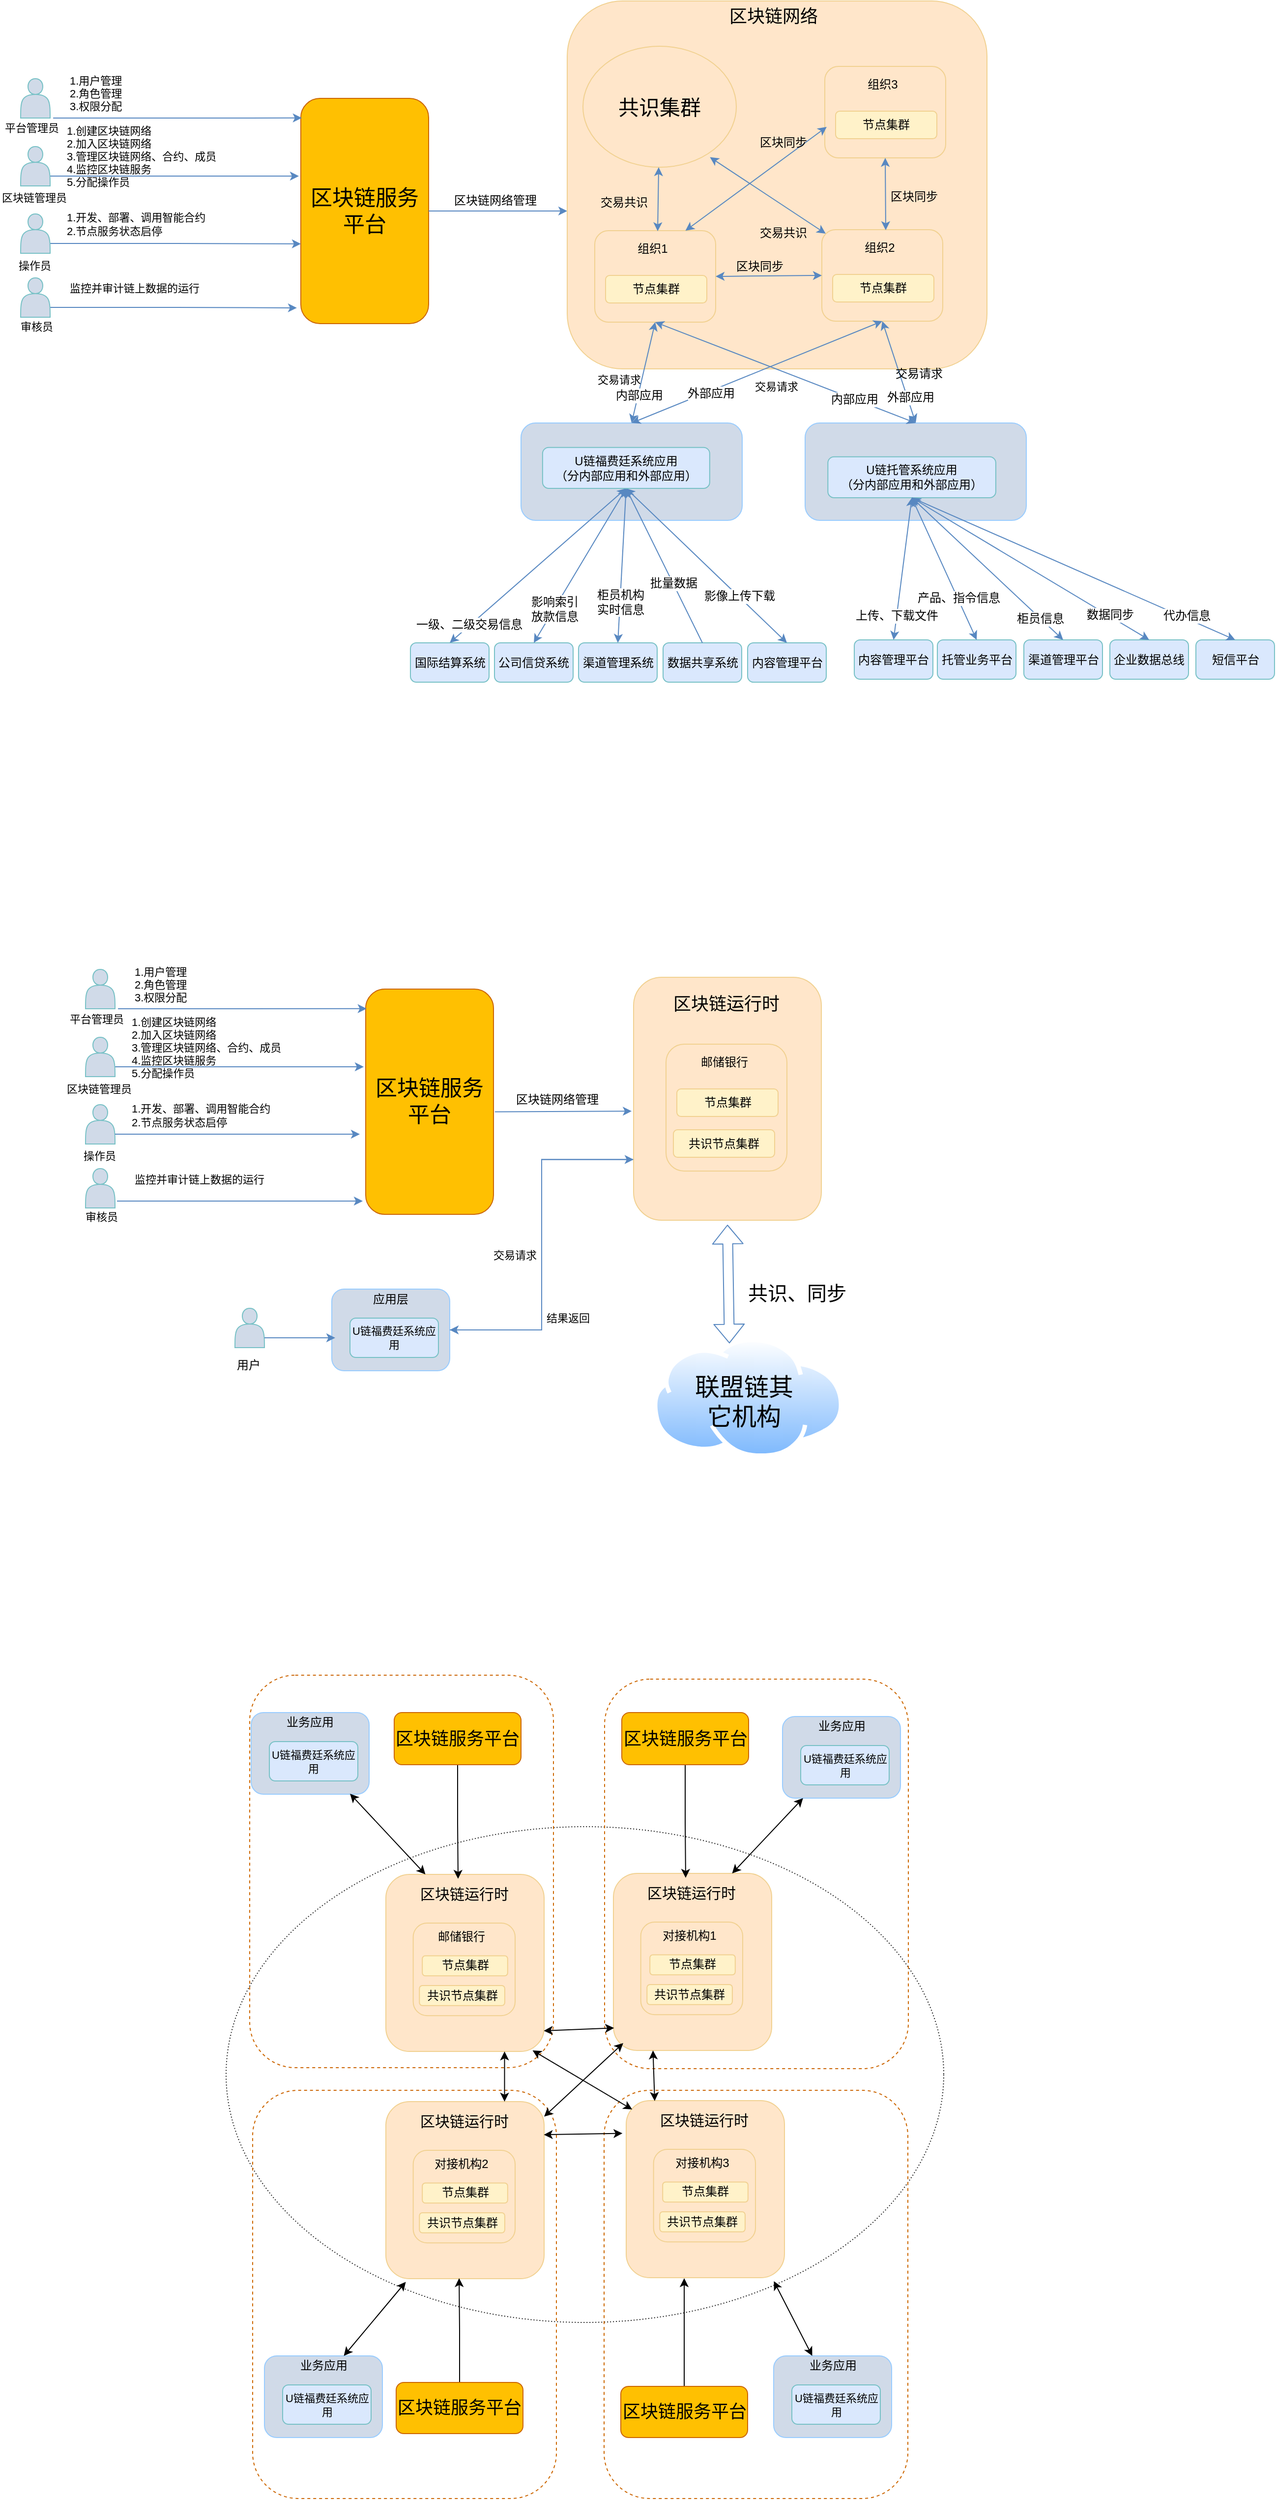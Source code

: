 <mxfile pages="1" version="11.2.4" type="github"><diagram id="iDARkXcZzcJDG8F0HFg4" name="Page-1"><mxGraphModel dx="1351" dy="836" grid="0" gridSize="10" guides="1" tooltips="1" connect="1" arrows="1" fold="1" page="1" pageScale="1" pageWidth="2339" pageHeight="3300" math="0" shadow="0"><root><mxCell id="0"/><mxCell id="1" parent="0"/><mxCell id="z2rC9QvplmSaoAwjKpnh-84" value="" style="rounded=1;whiteSpace=wrap;html=1;strokeColor=#99CCFF;fillColor=#D0DAE8;fontSize=12;align=center;" parent="1" vertex="1"><mxGeometry x="623" y="441" width="225" height="99" as="geometry"/></mxCell><mxCell id="t2HBDKphy4kVw9wNb8UK-98" value="" style="ellipse;whiteSpace=wrap;html=1;rounded=1;glass=0;strokeColor=#1A1A1A;strokeWidth=1;fillColor=none;fontSize=18;dashed=1;dashPattern=1 2;" parent="1" vertex="1"><mxGeometry x="323" y="1868" width="730" height="504" as="geometry"/></mxCell><mxCell id="t2HBDKphy4kVw9wNb8UK-96" value="" style="rounded=1;whiteSpace=wrap;html=1;glass=0;strokeColor=#CC6600;strokeWidth=1;fillColor=none;fontSize=18;dashed=1;" parent="1" vertex="1"><mxGeometry x="707.5" y="2136" width="309" height="415" as="geometry"/></mxCell><mxCell id="t2HBDKphy4kVw9wNb8UK-84" value="" style="rounded=1;whiteSpace=wrap;html=1;glass=0;strokeColor=#CC6600;strokeWidth=1;fillColor=none;fontSize=18;dashed=1;" parent="1" vertex="1"><mxGeometry x="708" y="1718" width="309" height="396" as="geometry"/></mxCell><mxCell id="t2HBDKphy4kVw9wNb8UK-85" value="" style="rounded=1;whiteSpace=wrap;html=1;glass=0;strokeColor=#CC6600;strokeWidth=1;fillColor=none;fontSize=18;dashed=1;" parent="1" vertex="1"><mxGeometry x="347" y="1714" width="309" height="399" as="geometry"/></mxCell><mxCell id="t2HBDKphy4kVw9wNb8UK-82" value="" style="rounded=1;whiteSpace=wrap;html=1;glass=0;strokeColor=#CC6600;strokeWidth=1;fillColor=none;fontSize=18;dashed=1;" parent="1" vertex="1"><mxGeometry x="350" y="2136" width="309" height="415" as="geometry"/></mxCell><mxCell id="z2rC9QvplmSaoAwjKpnh-148" value="" style="group;fillColor=none;" parent="1" vertex="1" connectable="0"><mxGeometry x="159" y="996.5" width="436" height="252.5" as="geometry"/></mxCell><mxCell id="z2rC9QvplmSaoAwjKpnh-149" value="区块链服务平台" style="rounded=1;whiteSpace=wrap;html=1;fillColor=#FFC001;fontSize=22;strokeColor=#CC6600;" parent="z2rC9QvplmSaoAwjKpnh-148" vertex="1"><mxGeometry x="306" y="20" width="130" height="229" as="geometry"/></mxCell><mxCell id="z2rC9QvplmSaoAwjKpnh-150" style="edgeStyle=orthogonalEdgeStyle;rounded=0;orthogonalLoop=1;jettySize=auto;html=1;exitX=1;exitY=0.75;exitDx=0;exitDy=0;fontSize=11;strokeColor=#5888C1;" parent="z2rC9QvplmSaoAwjKpnh-148" source="z2rC9QvplmSaoAwjKpnh-151" edge="1"><mxGeometry relative="1" as="geometry"><mxPoint x="304" y="99" as="targetPoint"/></mxGeometry></mxCell><mxCell id="z2rC9QvplmSaoAwjKpnh-151" value="" style="shape=actor;whiteSpace=wrap;html=1;fillColor=#D0DAE8;strokeColor=#78C1C6;" parent="z2rC9QvplmSaoAwjKpnh-148" vertex="1"><mxGeometry x="21" y="69" width="30" height="40" as="geometry"/></mxCell><mxCell id="z2rC9QvplmSaoAwjKpnh-152" value="平台管理员" style="text;html=1;resizable=0;points=[];autosize=1;align=left;verticalAlign=top;spacingTop=-4;fontSize=11;" parent="z2rC9QvplmSaoAwjKpnh-148" vertex="1"><mxGeometry x="3" y="41" width="80" height="20" as="geometry"/></mxCell><mxCell id="z2rC9QvplmSaoAwjKpnh-153" value="区块链管理员" style="text;html=1;resizable=0;points=[];autosize=1;align=left;verticalAlign=top;spacingTop=-4;fontSize=11;" parent="z2rC9QvplmSaoAwjKpnh-148" vertex="1"><mxGeometry y="112" width="80" height="10" as="geometry"/></mxCell><mxCell id="z2rC9QvplmSaoAwjKpnh-154" value="1.创建区块链网络&lt;br&gt;2.加入区块链网络&lt;br&gt;3.管理区块链网络、合约、成员&lt;br&gt;4.监控区块链服务&lt;br&gt;5.分配操作员" style="rounded=0;whiteSpace=wrap;html=1;fillColor=none;fontSize=11;align=left;strokeColor=none;" parent="z2rC9QvplmSaoAwjKpnh-148" vertex="1"><mxGeometry x="66" y="59" width="204" height="40" as="geometry"/></mxCell><mxCell id="z2rC9QvplmSaoAwjKpnh-155" value="" style="shape=actor;whiteSpace=wrap;html=1;fillColor=#D0DAE8;strokeColor=#78C1C6;" parent="z2rC9QvplmSaoAwjKpnh-148" vertex="1"><mxGeometry x="21" width="30" height="40" as="geometry"/></mxCell><mxCell id="z2rC9QvplmSaoAwjKpnh-156" value="1.用户管理&lt;br&gt;2.角色管理&lt;br&gt;3.权限分配" style="rounded=0;whiteSpace=wrap;html=1;fontSize=11;strokeColor=none;fillColor=none;align=left;" parent="z2rC9QvplmSaoAwjKpnh-148" vertex="1"><mxGeometry x="68.5" width="220" height="30" as="geometry"/></mxCell><mxCell id="z2rC9QvplmSaoAwjKpnh-158" value="" style="shape=actor;whiteSpace=wrap;html=1;fillColor=#D0DAE8;strokeColor=#78C1C6;" parent="z2rC9QvplmSaoAwjKpnh-148" vertex="1"><mxGeometry x="21" y="137.5" width="30" height="40" as="geometry"/></mxCell><mxCell id="z2rC9QvplmSaoAwjKpnh-159" value="操作员" style="text;html=1;resizable=0;points=[];autosize=1;align=left;verticalAlign=top;spacingTop=-4;fontSize=11;" parent="z2rC9QvplmSaoAwjKpnh-148" vertex="1"><mxGeometry x="17" y="180.5" width="50" height="10" as="geometry"/></mxCell><mxCell id="z2rC9QvplmSaoAwjKpnh-160" value="1.开发、部署、调用智能合约&lt;br&gt;2.节点服务状态启停" style="rounded=0;whiteSpace=wrap;html=1;fillColor=none;fontSize=11;align=left;strokeColor=none;" parent="z2rC9QvplmSaoAwjKpnh-148" vertex="1"><mxGeometry x="66" y="128" width="150" height="40" as="geometry"/></mxCell><mxCell id="z2rC9QvplmSaoAwjKpnh-162" value="" style="shape=actor;whiteSpace=wrap;html=1;fillColor=#D0DAE8;strokeColor=#78C1C6;" parent="z2rC9QvplmSaoAwjKpnh-148" vertex="1"><mxGeometry x="21" y="202.5" width="30" height="40" as="geometry"/></mxCell><mxCell id="z2rC9QvplmSaoAwjKpnh-163" value="审核员" style="text;html=1;resizable=0;points=[];autosize=1;align=left;verticalAlign=top;spacingTop=-4;fontSize=11;" parent="z2rC9QvplmSaoAwjKpnh-148" vertex="1"><mxGeometry x="19" y="242.5" width="50" height="10" as="geometry"/></mxCell><mxCell id="z2rC9QvplmSaoAwjKpnh-164" value="监控并审计链上数据的运行" style="rounded=0;whiteSpace=wrap;html=1;fillColor=none;fontSize=11;align=left;strokeColor=none;" parent="z2rC9QvplmSaoAwjKpnh-148" vertex="1"><mxGeometry x="69" y="193" width="147" height="40" as="geometry"/></mxCell><mxCell id="z2rC9QvplmSaoAwjKpnh-165" value="" style="endArrow=classic;html=1;strokeColor=#5888C1;fontSize=12;exitX=0.638;exitY=-0.05;exitDx=0;exitDy=0;exitPerimeter=0;entryX=0.007;entryY=0.087;entryDx=0;entryDy=0;entryPerimeter=0;" parent="z2rC9QvplmSaoAwjKpnh-148" source="z2rC9QvplmSaoAwjKpnh-152" target="z2rC9QvplmSaoAwjKpnh-149" edge="1"><mxGeometry width="50" height="50" relative="1" as="geometry"><mxPoint x="217" y="90" as="sourcePoint"/><mxPoint x="267" y="40" as="targetPoint"/></mxGeometry></mxCell><mxCell id="z2rC9QvplmSaoAwjKpnh-227" value="" style="endArrow=classic;html=1;strokeColor=#5888C1;fontSize=12;" parent="z2rC9QvplmSaoAwjKpnh-148" edge="1"><mxGeometry width="50" height="50" relative="1" as="geometry"><mxPoint x="53" y="235.5" as="sourcePoint"/><mxPoint x="303" y="235.5" as="targetPoint"/></mxGeometry></mxCell><mxCell id="z2rC9QvplmSaoAwjKpnh-166" value="" style="endArrow=classic;html=1;strokeColor=#5888C1;fontSize=12;exitX=1.011;exitY=0.545;exitDx=0;exitDy=0;entryX=-0.01;entryY=0.551;entryDx=0;entryDy=0;entryPerimeter=0;exitPerimeter=0;" parent="1" source="z2rC9QvplmSaoAwjKpnh-149" target="z2rC9QvplmSaoAwjKpnh-172" edge="1"><mxGeometry width="50" height="50" relative="1" as="geometry"><mxPoint x="654" y="1136.5" as="sourcePoint"/><mxPoint x="704" y="1086.5" as="targetPoint"/></mxGeometry></mxCell><mxCell id="z2rC9QvplmSaoAwjKpnh-167" value="区块链网络管理" style="text;html=1;resizable=0;points=[];autosize=1;align=left;verticalAlign=top;spacingTop=-4;fontSize=12;" parent="1" vertex="1"><mxGeometry x="615.5" y="1118.5" width="94" height="14" as="geometry"/></mxCell><mxCell id="z2rC9QvplmSaoAwjKpnh-243" style="edgeStyle=orthogonalEdgeStyle;rounded=0;orthogonalLoop=1;jettySize=auto;html=1;exitX=0;exitY=0.75;exitDx=0;exitDy=0;entryX=1;entryY=0.5;entryDx=0;entryDy=0;strokeColor=#5888C1;fontSize=20;" parent="1" source="z2rC9QvplmSaoAwjKpnh-172" target="z2rC9QvplmSaoAwjKpnh-184" edge="1"><mxGeometry relative="1" as="geometry"/></mxCell><mxCell id="z2rC9QvplmSaoAwjKpnh-172" value="" style="rounded=1;whiteSpace=wrap;html=1;fillColor=#FFE6CA;fontSize=11;align=center;strokeColor=#F1D191;" parent="1" vertex="1"><mxGeometry x="737.5" y="1004.5" width="191" height="247" as="geometry"/></mxCell><mxCell id="z2rC9QvplmSaoAwjKpnh-173" value="区块链运行时" style="rounded=0;whiteSpace=wrap;html=1;fillColor=none;fontSize=18;align=center;strokeColor=none;" parent="1" vertex="1"><mxGeometry x="772" y="1016.5" width="120" height="30" as="geometry"/></mxCell><mxCell id="z2rC9QvplmSaoAwjKpnh-219" value="" style="group" parent="1" vertex="1" connectable="0"><mxGeometry x="770.5" y="1072.5" width="123" height="129" as="geometry"/></mxCell><mxCell id="z2rC9QvplmSaoAwjKpnh-188" value="" style="group" parent="z2rC9QvplmSaoAwjKpnh-219" vertex="1" connectable="0"><mxGeometry width="123" height="129" as="geometry"/></mxCell><mxCell id="z2rC9QvplmSaoAwjKpnh-189" value="" style="rounded=1;whiteSpace=wrap;html=1;strokeColor=#F1D191;fillColor=none;fontSize=12;align=center;" parent="z2rC9QvplmSaoAwjKpnh-188" vertex="1"><mxGeometry width="123" height="129" as="geometry"/></mxCell><mxCell id="z2rC9QvplmSaoAwjKpnh-190" value="邮储银行" style="rounded=1;whiteSpace=wrap;html=1;strokeColor=none;fillColor=none;fontSize=12;align=center;" parent="z2rC9QvplmSaoAwjKpnh-188" vertex="1"><mxGeometry x="19" y="5" width="80" height="27" as="geometry"/></mxCell><mxCell id="z2rC9QvplmSaoAwjKpnh-191" value="节点集群" style="rounded=1;whiteSpace=wrap;html=1;fillColor=#FFF2C9;fontSize=12;align=center;strokeColor=#F1D191;" parent="z2rC9QvplmSaoAwjKpnh-188" vertex="1"><mxGeometry x="11" y="45.5" width="103" height="28" as="geometry"/></mxCell><mxCell id="z2rC9QvplmSaoAwjKpnh-218" value="共识节点集群" style="rounded=1;whiteSpace=wrap;html=1;fillColor=#FFF2C9;fontSize=12;align=center;strokeColor=#F1D191;" parent="z2rC9QvplmSaoAwjKpnh-188" vertex="1"><mxGeometry x="7.5" y="87" width="103" height="28" as="geometry"/></mxCell><mxCell id="z2rC9QvplmSaoAwjKpnh-228" value="" style="endArrow=classic;html=1;strokeColor=#5888C1;fontSize=12;exitX=1;exitY=0.75;exitDx=0;exitDy=0;" parent="1" source="z2rC9QvplmSaoAwjKpnh-158" edge="1"><mxGeometry width="50" height="50" relative="1" as="geometry"><mxPoint x="382" y="1313" as="sourcePoint"/><mxPoint x="459" y="1164" as="targetPoint"/></mxGeometry></mxCell><mxCell id="z2rC9QvplmSaoAwjKpnh-229" value="" style="aspect=fixed;perimeter=ellipsePerimeter;html=1;align=center;shadow=0;dashed=0;spacingTop=3;image;image=img/lib/active_directory/internet_cloud.svg;rounded=1;strokeColor=#F1D191;fillColor=none;fontSize=12;" parent="1" vertex="1"><mxGeometry x="757" y="1371" width="194" height="122" as="geometry"/></mxCell><mxCell id="z2rC9QvplmSaoAwjKpnh-232" value="" style="shape=flexArrow;endArrow=classic;startArrow=classic;html=1;strokeColor=#5888C1;fontSize=12;exitX=0.402;exitY=0.047;exitDx=0;exitDy=0;exitPerimeter=0;" parent="1" source="z2rC9QvplmSaoAwjKpnh-229" edge="1"><mxGeometry width="50" height="50" relative="1" as="geometry"><mxPoint x="791" y="1330" as="sourcePoint"/><mxPoint x="833" y="1256" as="targetPoint"/></mxGeometry></mxCell><mxCell id="z2rC9QvplmSaoAwjKpnh-234" value="联盟链其它机构" style="rounded=1;whiteSpace=wrap;html=1;strokeColor=none;fillColor=none;fontSize=25;align=center;" parent="1" vertex="1"><mxGeometry x="790" y="1405" width="120" height="60" as="geometry"/></mxCell><mxCell id="z2rC9QvplmSaoAwjKpnh-235" value="共识、同步" style="text;html=1;resizable=0;points=[];autosize=1;align=left;verticalAlign=top;spacingTop=-4;fontSize=20;" parent="1" vertex="1"><mxGeometry x="852" y="1311" width="135" height="30" as="geometry"/></mxCell><mxCell id="z2rC9QvplmSaoAwjKpnh-174" value="交易请求" style="text;html=1;resizable=0;points=[];autosize=1;align=left;verticalAlign=top;spacingTop=-4;fontSize=11;" parent="1" vertex="1"><mxGeometry x="592.5" y="1277.5" width="54" height="13" as="geometry"/></mxCell><mxCell id="z2rC9QvplmSaoAwjKpnh-175" value="结果返回" style="text;html=1;resizable=0;points=[];autosize=1;align=left;verticalAlign=top;spacingTop=-4;fontSize=11;" parent="1" vertex="1"><mxGeometry x="646.5" y="1341.5" width="54" height="13" as="geometry"/></mxCell><mxCell id="z2rC9QvplmSaoAwjKpnh-183" value="" style="group" parent="1" vertex="1" connectable="0"><mxGeometry x="430.5" y="1321.5" width="120" height="83" as="geometry"/></mxCell><mxCell id="z2rC9QvplmSaoAwjKpnh-184" value="" style="rounded=1;whiteSpace=wrap;html=1;strokeColor=#99CCFF;fillColor=#D0DAE8;fontSize=12;align=center;" parent="z2rC9QvplmSaoAwjKpnh-183" vertex="1"><mxGeometry width="120" height="83" as="geometry"/></mxCell><mxCell id="z2rC9QvplmSaoAwjKpnh-185" value="应用层" style="rounded=1;whiteSpace=wrap;html=1;strokeColor=none;fillColor=none;fontSize=12;align=center;" parent="z2rC9QvplmSaoAwjKpnh-183" vertex="1"><mxGeometry x="18.5" width="83" height="20" as="geometry"/></mxCell><mxCell id="z2rC9QvplmSaoAwjKpnh-186" value="U链福费廷系统应用" style="rounded=1;whiteSpace=wrap;html=1;fillColor=#DAE8FD;fontSize=11;align=center;strokeColor=#78C1C6;" parent="z2rC9QvplmSaoAwjKpnh-183" vertex="1"><mxGeometry x="18.5" y="29.5" width="90" height="40" as="geometry"/></mxCell><mxCell id="z2rC9QvplmSaoAwjKpnh-168" value="" style="shape=actor;whiteSpace=wrap;html=1;fillColor=#D0DAE8;strokeColor=#78C1C6;" parent="1" vertex="1"><mxGeometry x="332" y="1341" width="30" height="40" as="geometry"/></mxCell><mxCell id="z2rC9QvplmSaoAwjKpnh-169" value="用户" style="text;html=1;resizable=0;points=[];autosize=1;align=left;verticalAlign=top;spacingTop=-4;fontSize=12;" parent="1" vertex="1"><mxGeometry x="332" y="1388.5" width="34" height="14" as="geometry"/></mxCell><mxCell id="z2rC9QvplmSaoAwjKpnh-241" style="edgeStyle=orthogonalEdgeStyle;rounded=0;orthogonalLoop=1;jettySize=auto;html=1;exitX=1;exitY=0.5;exitDx=0;exitDy=0;entryX=0;entryY=0.75;entryDx=0;entryDy=0;strokeColor=#5888C1;fontSize=20;" parent="1" source="z2rC9QvplmSaoAwjKpnh-184" target="z2rC9QvplmSaoAwjKpnh-172" edge="1"><mxGeometry relative="1" as="geometry"/></mxCell><mxCell id="z2rC9QvplmSaoAwjKpnh-244" value="" style="endArrow=classic;html=1;strokeColor=#5888C1;fontSize=20;exitX=1;exitY=0.75;exitDx=0;exitDy=0;" parent="1" source="z2rC9QvplmSaoAwjKpnh-168" edge="1"><mxGeometry width="50" height="50" relative="1" as="geometry"><mxPoint x="373" y="1463" as="sourcePoint"/><mxPoint x="434" y="1371" as="targetPoint"/></mxGeometry></mxCell><mxCell id="t2HBDKphy4kVw9wNb8UK-10" value="" style="group" parent="1" vertex="1" connectable="0"><mxGeometry x="485.5" y="1916.5" width="161" height="180" as="geometry"/></mxCell><mxCell id="t2HBDKphy4kVw9wNb8UK-2" value="" style="rounded=1;whiteSpace=wrap;html=1;fillColor=#FFE6CA;fontSize=11;align=center;strokeColor=#F1D191;" parent="t2HBDKphy4kVw9wNb8UK-10" vertex="1"><mxGeometry width="161" height="180" as="geometry"/></mxCell><mxCell id="t2HBDKphy4kVw9wNb8UK-3" value="区块链运行时" style="rounded=0;whiteSpace=wrap;html=1;fillColor=none;fontSize=15;align=center;strokeColor=none;" parent="t2HBDKphy4kVw9wNb8UK-10" vertex="1"><mxGeometry x="29.081" y="8.745" width="101.152" height="21.862" as="geometry"/></mxCell><mxCell id="t2HBDKphy4kVw9wNb8UK-4" value="" style="group" parent="t2HBDKphy4kVw9wNb8UK-10" vertex="1" connectable="0"><mxGeometry x="27.817" y="49.555" width="103.681" height="94.008" as="geometry"/></mxCell><mxCell id="t2HBDKphy4kVw9wNb8UK-5" value="" style="group" parent="t2HBDKphy4kVw9wNb8UK-4" vertex="1" connectable="0"><mxGeometry width="103.681" height="94.008" as="geometry"/></mxCell><mxCell id="t2HBDKphy4kVw9wNb8UK-6" value="" style="rounded=1;whiteSpace=wrap;html=1;strokeColor=#F1D191;fillColor=none;fontSize=12;align=center;" parent="t2HBDKphy4kVw9wNb8UK-5" vertex="1"><mxGeometry width="103.681" height="94.008" as="geometry"/></mxCell><mxCell id="t2HBDKphy4kVw9wNb8UK-7" value="邮储银行" style="rounded=1;whiteSpace=wrap;html=1;strokeColor=none;fillColor=none;fontSize=12;align=center;" parent="t2HBDKphy4kVw9wNb8UK-5" vertex="1"><mxGeometry x="16.016" y="3.644" width="67.435" height="19.676" as="geometry"/></mxCell><mxCell id="t2HBDKphy4kVw9wNb8UK-8" value="节点集群" style="rounded=1;whiteSpace=wrap;html=1;fillColor=#FFF2C9;fontSize=12;align=center;strokeColor=#F1D191;" parent="t2HBDKphy4kVw9wNb8UK-5" vertex="1"><mxGeometry x="9.272" y="33.158" width="86.822" height="20.405" as="geometry"/></mxCell><mxCell id="t2HBDKphy4kVw9wNb8UK-9" value="共识节点集群" style="rounded=1;whiteSpace=wrap;html=1;fillColor=#FFF2C9;fontSize=12;align=center;strokeColor=#F1D191;" parent="t2HBDKphy4kVw9wNb8UK-5" vertex="1"><mxGeometry x="6.322" y="63.401" width="86.822" height="20.405" as="geometry"/></mxCell><mxCell id="t2HBDKphy4kVw9wNb8UK-11" value="" style="group" parent="1" vertex="1" connectable="0"><mxGeometry x="348.5" y="1752" width="120" height="83" as="geometry"/></mxCell><mxCell id="t2HBDKphy4kVw9wNb8UK-12" value="" style="rounded=1;whiteSpace=wrap;html=1;strokeColor=#99CCFF;fillColor=#D0DAE8;fontSize=12;align=center;" parent="t2HBDKphy4kVw9wNb8UK-11" vertex="1"><mxGeometry width="120" height="83" as="geometry"/></mxCell><mxCell id="t2HBDKphy4kVw9wNb8UK-13" value="业务应用" style="rounded=1;whiteSpace=wrap;html=1;strokeColor=none;fillColor=none;fontSize=12;align=center;" parent="t2HBDKphy4kVw9wNb8UK-11" vertex="1"><mxGeometry x="18.5" width="83" height="20" as="geometry"/></mxCell><mxCell id="t2HBDKphy4kVw9wNb8UK-14" value="U链福费廷系统应用" style="rounded=1;whiteSpace=wrap;html=1;fillColor=#DAE8FD;fontSize=11;align=center;strokeColor=#78C1C6;" parent="t2HBDKphy4kVw9wNb8UK-11" vertex="1"><mxGeometry x="18.5" y="29.5" width="90" height="40" as="geometry"/></mxCell><mxCell id="t2HBDKphy4kVw9wNb8UK-20" style="edgeStyle=orthogonalEdgeStyle;rounded=0;orthogonalLoop=1;jettySize=auto;html=1;exitX=0.5;exitY=1;exitDx=0;exitDy=0;entryX=0.439;entryY=-0.194;entryDx=0;entryDy=0;entryPerimeter=0;fontSize=15;" parent="1" source="t2HBDKphy4kVw9wNb8UK-18" target="t2HBDKphy4kVw9wNb8UK-3" edge="1"><mxGeometry relative="1" as="geometry"/></mxCell><mxCell id="t2HBDKphy4kVw9wNb8UK-18" value="区块链服务平台" style="rounded=1;whiteSpace=wrap;html=1;fillColor=#FFC001;fontSize=18;strokeColor=#CC6600;" parent="1" vertex="1"><mxGeometry x="494" y="1752" width="129" height="53" as="geometry"/></mxCell><mxCell id="t2HBDKphy4kVw9wNb8UK-19" value="" style="endArrow=classic;startArrow=classic;html=1;fontSize=15;exitX=0.838;exitY=0.994;exitDx=0;exitDy=0;exitPerimeter=0;entryX=0.25;entryY=0;entryDx=0;entryDy=0;" parent="1" source="t2HBDKphy4kVw9wNb8UK-12" target="t2HBDKphy4kVw9wNb8UK-2" edge="1"><mxGeometry width="50" height="50" relative="1" as="geometry"><mxPoint x="429" y="1844" as="sourcePoint"/><mxPoint x="479" y="1794" as="targetPoint"/></mxGeometry></mxCell><mxCell id="t2HBDKphy4kVw9wNb8UK-21" value="" style="group" parent="1" vertex="1" connectable="0"><mxGeometry x="485.5" y="2147.5" width="161" height="180" as="geometry"/></mxCell><mxCell id="t2HBDKphy4kVw9wNb8UK-22" value="" style="rounded=1;whiteSpace=wrap;html=1;fillColor=#FFE6CA;fontSize=11;align=center;strokeColor=#F1D191;" parent="t2HBDKphy4kVw9wNb8UK-21" vertex="1"><mxGeometry width="161" height="180" as="geometry"/></mxCell><mxCell id="t2HBDKphy4kVw9wNb8UK-23" value="区块链运行时" style="rounded=0;whiteSpace=wrap;html=1;fillColor=none;fontSize=15;align=center;strokeColor=none;" parent="t2HBDKphy4kVw9wNb8UK-21" vertex="1"><mxGeometry x="29.081" y="8.745" width="101.152" height="21.862" as="geometry"/></mxCell><mxCell id="t2HBDKphy4kVw9wNb8UK-24" value="" style="group" parent="t2HBDKphy4kVw9wNb8UK-21" vertex="1" connectable="0"><mxGeometry x="27.817" y="49.555" width="103.681" height="94.008" as="geometry"/></mxCell><mxCell id="t2HBDKphy4kVw9wNb8UK-25" value="" style="group" parent="t2HBDKphy4kVw9wNb8UK-24" vertex="1" connectable="0"><mxGeometry width="103.681" height="94.008" as="geometry"/></mxCell><mxCell id="t2HBDKphy4kVw9wNb8UK-26" value="" style="rounded=1;whiteSpace=wrap;html=1;strokeColor=#F1D191;fillColor=none;fontSize=12;align=center;" parent="t2HBDKphy4kVw9wNb8UK-25" vertex="1"><mxGeometry width="103.681" height="94.008" as="geometry"/></mxCell><mxCell id="t2HBDKphy4kVw9wNb8UK-27" value="对接机构2" style="rounded=1;whiteSpace=wrap;html=1;strokeColor=none;fillColor=none;fontSize=12;align=center;" parent="t2HBDKphy4kVw9wNb8UK-25" vertex="1"><mxGeometry x="16.016" y="3.644" width="67.435" height="19.676" as="geometry"/></mxCell><mxCell id="t2HBDKphy4kVw9wNb8UK-28" value="节点集群" style="rounded=1;whiteSpace=wrap;html=1;fillColor=#FFF2C9;fontSize=12;align=center;strokeColor=#F1D191;" parent="t2HBDKphy4kVw9wNb8UK-25" vertex="1"><mxGeometry x="9.272" y="33.158" width="86.822" height="20.405" as="geometry"/></mxCell><mxCell id="t2HBDKphy4kVw9wNb8UK-29" value="共识节点集群" style="rounded=1;whiteSpace=wrap;html=1;fillColor=#FFF2C9;fontSize=12;align=center;strokeColor=#F1D191;" parent="t2HBDKphy4kVw9wNb8UK-25" vertex="1"><mxGeometry x="6.322" y="63.401" width="86.822" height="20.405" as="geometry"/></mxCell><mxCell id="t2HBDKphy4kVw9wNb8UK-30" value="" style="group" parent="1" vertex="1" connectable="0"><mxGeometry x="362" y="2358" width="120" height="83" as="geometry"/></mxCell><mxCell id="t2HBDKphy4kVw9wNb8UK-31" value="" style="rounded=1;whiteSpace=wrap;html=1;strokeColor=#99CCFF;fillColor=#D0DAE8;fontSize=12;align=center;" parent="t2HBDKphy4kVw9wNb8UK-30" vertex="1"><mxGeometry y="48" width="120" height="83" as="geometry"/></mxCell><mxCell id="t2HBDKphy4kVw9wNb8UK-32" value="业务应用" style="rounded=1;whiteSpace=wrap;html=1;strokeColor=none;fillColor=none;fontSize=12;align=center;" parent="t2HBDKphy4kVw9wNb8UK-30" vertex="1"><mxGeometry x="18.5" y="48" width="83" height="20" as="geometry"/></mxCell><mxCell id="t2HBDKphy4kVw9wNb8UK-33" value="U链福费廷系统应用" style="rounded=1;whiteSpace=wrap;html=1;fillColor=#DAE8FD;fontSize=11;align=center;strokeColor=#78C1C6;" parent="t2HBDKphy4kVw9wNb8UK-30" vertex="1"><mxGeometry x="18.5" y="77.5" width="90" height="40" as="geometry"/></mxCell><mxCell id="t2HBDKphy4kVw9wNb8UK-41" style="edgeStyle=orthogonalEdgeStyle;rounded=0;orthogonalLoop=1;jettySize=auto;html=1;exitX=0.5;exitY=0;exitDx=0;exitDy=0;entryX=0.463;entryY=0.997;entryDx=0;entryDy=0;entryPerimeter=0;fontSize=15;" parent="1" source="t2HBDKphy4kVw9wNb8UK-38" target="t2HBDKphy4kVw9wNb8UK-22" edge="1"><mxGeometry relative="1" as="geometry"/></mxCell><mxCell id="t2HBDKphy4kVw9wNb8UK-38" value="区块链服务平台" style="rounded=1;whiteSpace=wrap;html=1;fillColor=#FFC001;fontSize=18;strokeColor=#CC6600;" parent="1" vertex="1"><mxGeometry x="496" y="2433" width="129" height="52" as="geometry"/></mxCell><mxCell id="t2HBDKphy4kVw9wNb8UK-40" value="" style="endArrow=classic;startArrow=classic;html=1;fontSize=15;exitX=0.75;exitY=0;exitDx=0;exitDy=0;entryX=0.126;entryY=1.018;entryDx=0;entryDy=0;entryPerimeter=0;" parent="1" source="t2HBDKphy4kVw9wNb8UK-32" target="t2HBDKphy4kVw9wNb8UK-22" edge="1"><mxGeometry width="50" height="50" relative="1" as="geometry"><mxPoint x="426.5" y="2331" as="sourcePoint"/><mxPoint x="476.5" y="2281" as="targetPoint"/></mxGeometry></mxCell><mxCell id="t2HBDKphy4kVw9wNb8UK-42" value="" style="group" parent="1" vertex="1" connectable="0"><mxGeometry x="717" y="1915.5" width="161" height="180" as="geometry"/></mxCell><mxCell id="t2HBDKphy4kVw9wNb8UK-43" value="" style="rounded=1;whiteSpace=wrap;html=1;fillColor=#FFE6CA;fontSize=11;align=center;strokeColor=#F1D191;" parent="t2HBDKphy4kVw9wNb8UK-42" vertex="1"><mxGeometry width="161" height="180" as="geometry"/></mxCell><mxCell id="t2HBDKphy4kVw9wNb8UK-44" value="区块链运行时" style="rounded=0;whiteSpace=wrap;html=1;fillColor=none;fontSize=15;align=center;strokeColor=none;" parent="t2HBDKphy4kVw9wNb8UK-42" vertex="1"><mxGeometry x="29.081" y="8.745" width="101.152" height="21.862" as="geometry"/></mxCell><mxCell id="t2HBDKphy4kVw9wNb8UK-45" value="" style="group" parent="t2HBDKphy4kVw9wNb8UK-42" vertex="1" connectable="0"><mxGeometry x="27.817" y="49.555" width="103.681" height="94.008" as="geometry"/></mxCell><mxCell id="t2HBDKphy4kVw9wNb8UK-46" value="" style="group" parent="t2HBDKphy4kVw9wNb8UK-45" vertex="1" connectable="0"><mxGeometry width="103.681" height="94.008" as="geometry"/></mxCell><mxCell id="t2HBDKphy4kVw9wNb8UK-47" value="" style="rounded=1;whiteSpace=wrap;html=1;strokeColor=#F1D191;fillColor=none;fontSize=12;align=center;" parent="t2HBDKphy4kVw9wNb8UK-46" vertex="1"><mxGeometry width="103.681" height="94.008" as="geometry"/></mxCell><mxCell id="t2HBDKphy4kVw9wNb8UK-48" value="对接机构1" style="rounded=1;whiteSpace=wrap;html=1;strokeColor=none;fillColor=none;fontSize=12;align=center;" parent="t2HBDKphy4kVw9wNb8UK-46" vertex="1"><mxGeometry x="16.016" y="3.644" width="67.435" height="19.676" as="geometry"/></mxCell><mxCell id="t2HBDKphy4kVw9wNb8UK-49" value="节点集群" style="rounded=1;whiteSpace=wrap;html=1;fillColor=#FFF2C9;fontSize=12;align=center;strokeColor=#F1D191;" parent="t2HBDKphy4kVw9wNb8UK-46" vertex="1"><mxGeometry x="9.272" y="33.158" width="86.822" height="20.405" as="geometry"/></mxCell><mxCell id="t2HBDKphy4kVw9wNb8UK-50" value="共识节点集群" style="rounded=1;whiteSpace=wrap;html=1;fillColor=#FFF2C9;fontSize=12;align=center;strokeColor=#F1D191;" parent="t2HBDKphy4kVw9wNb8UK-46" vertex="1"><mxGeometry x="6.322" y="63.401" width="86.822" height="20.405" as="geometry"/></mxCell><mxCell id="t2HBDKphy4kVw9wNb8UK-51" style="edgeStyle=orthogonalEdgeStyle;rounded=0;orthogonalLoop=1;jettySize=auto;html=1;exitX=0.5;exitY=1;exitDx=0;exitDy=0;entryX=0.439;entryY=-0.194;entryDx=0;entryDy=0;entryPerimeter=0;fontSize=15;" parent="1" source="t2HBDKphy4kVw9wNb8UK-52" target="t2HBDKphy4kVw9wNb8UK-44" edge="1"><mxGeometry relative="1" as="geometry"/></mxCell><mxCell id="t2HBDKphy4kVw9wNb8UK-52" value="区块链服务平台" style="rounded=1;whiteSpace=wrap;html=1;fillColor=#FFC001;fontSize=18;strokeColor=#CC6600;" parent="1" vertex="1"><mxGeometry x="725.5" y="1752" width="129" height="53" as="geometry"/></mxCell><mxCell id="t2HBDKphy4kVw9wNb8UK-62" style="edgeStyle=orthogonalEdgeStyle;rounded=0;orthogonalLoop=1;jettySize=auto;html=1;exitX=0.5;exitY=0;exitDx=0;exitDy=0;fontSize=15;" parent="1" source="t2HBDKphy4kVw9wNb8UK-63" edge="1"><mxGeometry relative="1" as="geometry"><mxPoint x="789" y="2327" as="targetPoint"/></mxGeometry></mxCell><mxCell id="t2HBDKphy4kVw9wNb8UK-63" value="区块链服务平台" style="rounded=1;whiteSpace=wrap;html=1;fillColor=#FFC001;fontSize=18;strokeColor=#CC6600;" parent="1" vertex="1"><mxGeometry x="724.5" y="2437" width="129" height="52" as="geometry"/></mxCell><mxCell id="t2HBDKphy4kVw9wNb8UK-64" value="" style="group" parent="1" vertex="1" connectable="0"><mxGeometry x="889" y="1756" width="120" height="83" as="geometry"/></mxCell><mxCell id="t2HBDKphy4kVw9wNb8UK-65" value="" style="rounded=1;whiteSpace=wrap;html=1;strokeColor=#99CCFF;fillColor=#D0DAE8;fontSize=12;align=center;" parent="t2HBDKphy4kVw9wNb8UK-64" vertex="1"><mxGeometry width="120" height="83" as="geometry"/></mxCell><mxCell id="t2HBDKphy4kVw9wNb8UK-67" value="U链福费廷系统应用" style="rounded=1;whiteSpace=wrap;html=1;fillColor=#DAE8FD;fontSize=11;align=center;strokeColor=#78C1C6;" parent="t2HBDKphy4kVw9wNb8UK-64" vertex="1"><mxGeometry x="18.5" y="29.5" width="90" height="40" as="geometry"/></mxCell><mxCell id="t2HBDKphy4kVw9wNb8UK-66" value="业务应用" style="rounded=1;whiteSpace=wrap;html=1;strokeColor=none;fillColor=none;fontSize=12;align=center;" parent="t2HBDKphy4kVw9wNb8UK-64" vertex="1"><mxGeometry x="18.5" width="83" height="20" as="geometry"/></mxCell><mxCell id="t2HBDKphy4kVw9wNb8UK-70" value="" style="endArrow=classic;startArrow=classic;html=1;fontSize=15;exitX=0.75;exitY=0;exitDx=0;exitDy=0;" parent="1" source="t2HBDKphy4kVw9wNb8UK-43" target="t2HBDKphy4kVw9wNb8UK-65" edge="1"><mxGeometry width="50" height="50" relative="1" as="geometry"><mxPoint x="983" y="1924" as="sourcePoint"/><mxPoint x="1033" y="1874" as="targetPoint"/></mxGeometry></mxCell><mxCell id="t2HBDKphy4kVw9wNb8UK-71" value="" style="group" parent="1" vertex="1" connectable="0"><mxGeometry x="880" y="2406" width="120" height="83" as="geometry"/></mxCell><mxCell id="t2HBDKphy4kVw9wNb8UK-72" value="" style="rounded=1;whiteSpace=wrap;html=1;strokeColor=#99CCFF;fillColor=#D0DAE8;fontSize=12;align=center;" parent="t2HBDKphy4kVw9wNb8UK-71" vertex="1"><mxGeometry width="120" height="83" as="geometry"/></mxCell><mxCell id="t2HBDKphy4kVw9wNb8UK-73" value="业务应用" style="rounded=1;whiteSpace=wrap;html=1;strokeColor=none;fillColor=none;fontSize=12;align=center;" parent="t2HBDKphy4kVw9wNb8UK-71" vertex="1"><mxGeometry x="18.5" width="83" height="20" as="geometry"/></mxCell><mxCell id="t2HBDKphy4kVw9wNb8UK-74" value="U链福费廷系统应用" style="rounded=1;whiteSpace=wrap;html=1;fillColor=#DAE8FD;fontSize=11;align=center;strokeColor=#78C1C6;" parent="t2HBDKphy4kVw9wNb8UK-71" vertex="1"><mxGeometry x="18.5" y="29.5" width="90" height="40" as="geometry"/></mxCell><mxCell id="t2HBDKphy4kVw9wNb8UK-75" value="" style="endArrow=classic;startArrow=classic;html=1;fontSize=15;exitX=1.012;exitY=0.811;exitDx=0;exitDy=0;exitPerimeter=0;entryX=0.25;entryY=0;entryDx=0;entryDy=0;" parent="1" target="t2HBDKphy4kVw9wNb8UK-73" edge="1"><mxGeometry width="50" height="50" relative="1" as="geometry"><mxPoint x="880.211" y="2330.087" as="sourcePoint"/><mxPoint x="954" y="2307" as="targetPoint"/></mxGeometry></mxCell><mxCell id="t2HBDKphy4kVw9wNb8UK-97" value="" style="group" parent="1" vertex="1" connectable="0"><mxGeometry x="730" y="2146.5" width="161" height="180" as="geometry"/></mxCell><mxCell id="t2HBDKphy4kVw9wNb8UK-88" value="" style="rounded=1;whiteSpace=wrap;html=1;fillColor=#FFE6CA;fontSize=11;align=center;strokeColor=#F1D191;" parent="t2HBDKphy4kVw9wNb8UK-97" vertex="1"><mxGeometry width="161" height="180" as="geometry"/></mxCell><mxCell id="t2HBDKphy4kVw9wNb8UK-89" value="区块链运行时" style="rounded=0;whiteSpace=wrap;html=1;fillColor=none;fontSize=15;align=center;strokeColor=none;" parent="t2HBDKphy4kVw9wNb8UK-97" vertex="1"><mxGeometry x="29.081" y="8.745" width="101.152" height="21.862" as="geometry"/></mxCell><mxCell id="t2HBDKphy4kVw9wNb8UK-90" value="" style="group" parent="t2HBDKphy4kVw9wNb8UK-97" vertex="1" connectable="0"><mxGeometry x="27.817" y="49.555" width="103.681" height="94.008" as="geometry"/></mxCell><mxCell id="t2HBDKphy4kVw9wNb8UK-91" value="" style="group" parent="t2HBDKphy4kVw9wNb8UK-90" vertex="1" connectable="0"><mxGeometry width="103.681" height="94.008" as="geometry"/></mxCell><mxCell id="t2HBDKphy4kVw9wNb8UK-92" value="" style="rounded=1;whiteSpace=wrap;html=1;strokeColor=#F1D191;fillColor=none;fontSize=12;align=center;" parent="t2HBDKphy4kVw9wNb8UK-91" vertex="1"><mxGeometry width="103.681" height="94.008" as="geometry"/></mxCell><mxCell id="t2HBDKphy4kVw9wNb8UK-93" value="对接机构3" style="rounded=1;whiteSpace=wrap;html=1;strokeColor=none;fillColor=none;fontSize=12;align=center;" parent="t2HBDKphy4kVw9wNb8UK-91" vertex="1"><mxGeometry x="16.016" y="3.644" width="67.435" height="19.676" as="geometry"/></mxCell><mxCell id="t2HBDKphy4kVw9wNb8UK-94" value="节点集群" style="rounded=1;whiteSpace=wrap;html=1;fillColor=#FFF2C9;fontSize=12;align=center;strokeColor=#F1D191;" parent="t2HBDKphy4kVw9wNb8UK-91" vertex="1"><mxGeometry x="9.272" y="33.158" width="86.822" height="20.405" as="geometry"/></mxCell><mxCell id="t2HBDKphy4kVw9wNb8UK-95" value="共识节点集群" style="rounded=1;whiteSpace=wrap;html=1;fillColor=#FFF2C9;fontSize=12;align=center;strokeColor=#F1D191;" parent="t2HBDKphy4kVw9wNb8UK-91" vertex="1"><mxGeometry x="6.322" y="63.401" width="86.822" height="20.405" as="geometry"/></mxCell><mxCell id="t2HBDKphy4kVw9wNb8UK-100" value="" style="endArrow=classic;startArrow=classic;html=1;fontSize=18;" parent="1" source="t2HBDKphy4kVw9wNb8UK-22" edge="1"><mxGeometry width="50" height="50" relative="1" as="geometry"><mxPoint x="677" y="2138" as="sourcePoint"/><mxPoint x="727" y="2088" as="targetPoint"/></mxGeometry></mxCell><mxCell id="t2HBDKphy4kVw9wNb8UK-101" value="" style="endArrow=classic;startArrow=classic;html=1;fontSize=18;exitX=0.927;exitY=0.994;exitDx=0;exitDy=0;exitPerimeter=0;entryX=0.038;entryY=0.05;entryDx=0;entryDy=0;entryPerimeter=0;" parent="1" source="t2HBDKphy4kVw9wNb8UK-2" target="t2HBDKphy4kVw9wNb8UK-88" edge="1"><mxGeometry width="50" height="50" relative="1" as="geometry"><mxPoint x="658" y="2143" as="sourcePoint"/><mxPoint x="708" y="2093" as="targetPoint"/></mxGeometry></mxCell><mxCell id="t2HBDKphy4kVw9wNb8UK-103" value="" style="endArrow=classic;startArrow=classic;html=1;fontSize=18;entryX=0.75;entryY=1;entryDx=0;entryDy=0;exitX=0.75;exitY=0;exitDx=0;exitDy=0;" parent="1" source="t2HBDKphy4kVw9wNb8UK-22" target="t2HBDKphy4kVw9wNb8UK-2" edge="1"><mxGeometry width="50" height="50" relative="1" as="geometry"><mxPoint x="138" y="2160" as="sourcePoint"/><mxPoint x="188" y="2110" as="targetPoint"/></mxGeometry></mxCell><mxCell id="t2HBDKphy4kVw9wNb8UK-104" value="" style="endArrow=classic;startArrow=classic;html=1;fontSize=18;exitX=0.998;exitY=0.187;exitDx=0;exitDy=0;exitPerimeter=0;entryX=-0.024;entryY=0.185;entryDx=0;entryDy=0;entryPerimeter=0;" parent="1" source="t2HBDKphy4kVw9wNb8UK-22" target="t2HBDKphy4kVw9wNb8UK-88" edge="1"><mxGeometry width="50" height="50" relative="1" as="geometry"><mxPoint x="680" y="2218" as="sourcePoint"/><mxPoint x="730" y="2168" as="targetPoint"/></mxGeometry></mxCell><mxCell id="t2HBDKphy4kVw9wNb8UK-105" value="" style="endArrow=classic;startArrow=classic;html=1;fontSize=18;entryX=0.25;entryY=1;entryDx=0;entryDy=0;exitX=0.18;exitY=0.002;exitDx=0;exitDy=0;exitPerimeter=0;" parent="1" source="t2HBDKphy4kVw9wNb8UK-88" target="t2HBDKphy4kVw9wNb8UK-43" edge="1"><mxGeometry width="50" height="50" relative="1" as="geometry"><mxPoint x="791" y="2155" as="sourcePoint"/><mxPoint x="841" y="2105" as="targetPoint"/></mxGeometry></mxCell><mxCell id="t2HBDKphy4kVw9wNb8UK-106" value="" style="endArrow=classic;startArrow=classic;html=1;fontSize=18;exitX=0.998;exitY=0.883;exitDx=0;exitDy=0;exitPerimeter=0;entryX=0.004;entryY=0.873;entryDx=0;entryDy=0;entryPerimeter=0;" parent="1" source="t2HBDKphy4kVw9wNb8UK-2" target="t2HBDKphy4kVw9wNb8UK-43" edge="1"><mxGeometry width="50" height="50" relative="1" as="geometry"><mxPoint x="664" y="2090" as="sourcePoint"/><mxPoint x="714" y="2040" as="targetPoint"/></mxGeometry></mxCell><mxCell id="vyD7ZtZbAgHN3C-LE3uY-45" value="公司信贷系统" style="rounded=1;whiteSpace=wrap;html=1;fillColor=#DAE8FD;fontSize=12;align=center;strokeColor=#78C1C6;" vertex="1" parent="1"><mxGeometry x="596" y="664.5" width="80" height="40" as="geometry"/></mxCell><mxCell id="vyD7ZtZbAgHN3C-LE3uY-46" value="渠道管理系统" style="rounded=1;whiteSpace=wrap;html=1;fillColor=#DAE8FD;fontSize=12;align=center;strokeColor=#78C1C6;" vertex="1" parent="1"><mxGeometry x="681.5" y="664.5" width="80" height="40" as="geometry"/></mxCell><mxCell id="vyD7ZtZbAgHN3C-LE3uY-47" value="数据共享系统" style="rounded=1;whiteSpace=wrap;html=1;fillColor=#DAE8FD;fontSize=12;align=center;strokeColor=#78C1C6;" vertex="1" parent="1"><mxGeometry x="767.5" y="664.5" width="80" height="40" as="geometry"/></mxCell><mxCell id="vyD7ZtZbAgHN3C-LE3uY-48" value="内容管理平台" style="rounded=1;whiteSpace=wrap;html=1;fillColor=#DAE8FD;fontSize=12;align=center;strokeColor=#78C1C6;" vertex="1" parent="1"><mxGeometry x="853.5" y="664.5" width="80" height="40" as="geometry"/></mxCell><mxCell id="vyD7ZtZbAgHN3C-LE3uY-49" value="国际结算系统" style="rounded=1;whiteSpace=wrap;html=1;fillColor=#DAE8FD;fontSize=12;align=center;strokeColor=#78C1C6;" vertex="1" parent="1"><mxGeometry x="510.5" y="664.5" width="80" height="40" as="geometry"/></mxCell><mxCell id="vyD7ZtZbAgHN3C-LE3uY-52" value="" style="endArrow=classic;startArrow=classic;html=1;strokeColor=#5888C1;fontSize=12;exitX=0.5;exitY=0;exitDx=0;exitDy=0;entryX=0.5;entryY=1;entryDx=0;entryDy=0;" edge="1" parent="1" source="vyD7ZtZbAgHN3C-LE3uY-49" target="z2rC9QvplmSaoAwjKpnh-35"><mxGeometry width="50" height="50" relative="1" as="geometry"><mxPoint x="572" y="619" as="sourcePoint"/><mxPoint x="622" y="569" as="targetPoint"/></mxGeometry></mxCell><mxCell id="vyD7ZtZbAgHN3C-LE3uY-58" value="一级、二级交易信息" style="text;html=1;resizable=0;points=[];align=center;verticalAlign=middle;labelBackgroundColor=#ffffff;fontSize=12;" vertex="1" connectable="0" parent="vyD7ZtZbAgHN3C-LE3uY-52"><mxGeometry x="-0.772" y="1" relative="1" as="geometry"><mxPoint as="offset"/></mxGeometry></mxCell><mxCell id="vyD7ZtZbAgHN3C-LE3uY-53" value="" style="endArrow=classic;startArrow=classic;html=1;strokeColor=#5888C1;fontSize=12;exitX=0.5;exitY=0;exitDx=0;exitDy=0;entryX=0.5;entryY=1;entryDx=0;entryDy=0;" edge="1" parent="1" source="vyD7ZtZbAgHN3C-LE3uY-45" target="z2rC9QvplmSaoAwjKpnh-35"><mxGeometry width="50" height="50" relative="1" as="geometry"><mxPoint x="646" y="633" as="sourcePoint"/><mxPoint x="696" y="583" as="targetPoint"/></mxGeometry></mxCell><mxCell id="vyD7ZtZbAgHN3C-LE3uY-59" value="影响索引&lt;br&gt;放款信息" style="text;html=1;resizable=0;points=[];align=center;verticalAlign=middle;labelBackgroundColor=#ffffff;fontSize=12;" vertex="1" connectable="0" parent="vyD7ZtZbAgHN3C-LE3uY-53"><mxGeometry x="-0.619" y="-3" relative="1" as="geometry"><mxPoint y="-6" as="offset"/></mxGeometry></mxCell><mxCell id="vyD7ZtZbAgHN3C-LE3uY-54" value="" style="endArrow=classic;startArrow=classic;html=1;strokeColor=#5888C1;fontSize=12;exitX=0.5;exitY=0;exitDx=0;exitDy=0;entryX=0.5;entryY=1;entryDx=0;entryDy=0;" edge="1" parent="1" source="vyD7ZtZbAgHN3C-LE3uY-46" target="z2rC9QvplmSaoAwjKpnh-35"><mxGeometry width="50" height="50" relative="1" as="geometry"><mxPoint x="713" y="628" as="sourcePoint"/><mxPoint x="763" y="578" as="targetPoint"/></mxGeometry></mxCell><mxCell id="vyD7ZtZbAgHN3C-LE3uY-60" value="柜员机构&lt;br&gt;实时信息" style="text;html=1;resizable=0;points=[];align=center;verticalAlign=middle;labelBackgroundColor=#ffffff;fontSize=12;" vertex="1" connectable="0" parent="vyD7ZtZbAgHN3C-LE3uY-54"><mxGeometry x="-0.471" relative="1" as="geometry"><mxPoint as="offset"/></mxGeometry></mxCell><mxCell id="vyD7ZtZbAgHN3C-LE3uY-56" value="" style="endArrow=classic;startArrow=classic;html=1;strokeColor=#5888C1;fontSize=12;exitX=0.5;exitY=0;exitDx=0;exitDy=0;entryX=0.5;entryY=1;entryDx=0;entryDy=0;" edge="1" parent="1" source="vyD7ZtZbAgHN3C-LE3uY-48" target="z2rC9QvplmSaoAwjKpnh-35"><mxGeometry width="50" height="50" relative="1" as="geometry"><mxPoint x="780" y="615" as="sourcePoint"/><mxPoint x="830" y="565" as="targetPoint"/></mxGeometry></mxCell><mxCell id="vyD7ZtZbAgHN3C-LE3uY-62" value="影像上传下载" style="text;html=1;resizable=0;points=[];align=center;verticalAlign=middle;labelBackgroundColor=#ffffff;fontSize=12;" vertex="1" connectable="0" parent="vyD7ZtZbAgHN3C-LE3uY-56"><mxGeometry x="-0.397" y="-1" relative="1" as="geometry"><mxPoint as="offset"/></mxGeometry></mxCell><mxCell id="vyD7ZtZbAgHN3C-LE3uY-57" value="" style="endArrow=classic;html=1;strokeColor=#5888C1;fontSize=12;entryX=0.5;entryY=1;entryDx=0;entryDy=0;exitX=0.5;exitY=0;exitDx=0;exitDy=0;" edge="1" parent="1" source="vyD7ZtZbAgHN3C-LE3uY-47" target="z2rC9QvplmSaoAwjKpnh-35"><mxGeometry width="50" height="50" relative="1" as="geometry"><mxPoint x="675" y="648" as="sourcePoint"/><mxPoint x="725" y="598" as="targetPoint"/></mxGeometry></mxCell><mxCell id="vyD7ZtZbAgHN3C-LE3uY-61" value="批量数据" style="text;html=1;resizable=0;points=[];align=center;verticalAlign=middle;labelBackgroundColor=#ffffff;fontSize=12;" vertex="1" connectable="0" parent="vyD7ZtZbAgHN3C-LE3uY-57"><mxGeometry x="-0.229" y="-1" relative="1" as="geometry"><mxPoint x="-1" as="offset"/></mxGeometry></mxCell><mxCell id="vyD7ZtZbAgHN3C-LE3uY-163" value="" style="rounded=1;whiteSpace=wrap;html=1;strokeColor=#99CCFF;fillColor=#D0DAE8;fontSize=12;align=center;" vertex="1" parent="1"><mxGeometry x="912" y="441" width="225" height="99" as="geometry"/></mxCell><mxCell id="z2rC9QvplmSaoAwjKpnh-127" value="" style="group" parent="1" vertex="1" connectable="0"><mxGeometry x="93" y="91" width="436" height="252.5" as="geometry"/></mxCell><mxCell id="z2rC9QvplmSaoAwjKpnh-2" value="区块链服务平台" style="rounded=1;whiteSpace=wrap;html=1;fillColor=#FFC001;fontSize=22;strokeColor=#CC6600;" parent="z2rC9QvplmSaoAwjKpnh-127" vertex="1"><mxGeometry x="306" y="20" width="130" height="229" as="geometry"/></mxCell><mxCell id="z2rC9QvplmSaoAwjKpnh-20" style="edgeStyle=orthogonalEdgeStyle;rounded=0;orthogonalLoop=1;jettySize=auto;html=1;exitX=1;exitY=0.75;exitDx=0;exitDy=0;fontSize=11;strokeColor=#5888C1;" parent="z2rC9QvplmSaoAwjKpnh-127" source="z2rC9QvplmSaoAwjKpnh-15" edge="1"><mxGeometry relative="1" as="geometry"><mxPoint x="304" y="99" as="targetPoint"/></mxGeometry></mxCell><mxCell id="z2rC9QvplmSaoAwjKpnh-15" value="" style="shape=actor;whiteSpace=wrap;html=1;fillColor=#D0DAE8;strokeColor=#78C1C6;" parent="z2rC9QvplmSaoAwjKpnh-127" vertex="1"><mxGeometry x="21" y="69" width="30" height="40" as="geometry"/></mxCell><mxCell id="z2rC9QvplmSaoAwjKpnh-8" value="平台管理员" style="text;html=1;resizable=0;points=[];autosize=1;align=left;verticalAlign=top;spacingTop=-4;fontSize=11;" parent="z2rC9QvplmSaoAwjKpnh-127" vertex="1"><mxGeometry x="3" y="41" width="80" height="20" as="geometry"/></mxCell><mxCell id="z2rC9QvplmSaoAwjKpnh-19" value="区块链管理员" style="text;html=1;resizable=0;points=[];autosize=1;align=left;verticalAlign=top;spacingTop=-4;fontSize=11;" parent="z2rC9QvplmSaoAwjKpnh-127" vertex="1"><mxGeometry y="112" width="80" height="10" as="geometry"/></mxCell><mxCell id="z2rC9QvplmSaoAwjKpnh-21" value="1.创建区块链网络&lt;br&gt;2.加入区块链网络&lt;br&gt;3.管理区块链网络、合约、成员&lt;br&gt;4.监控区块链服务&lt;br&gt;5.分配操作员" style="rounded=0;whiteSpace=wrap;html=1;fillColor=none;fontSize=11;align=left;strokeColor=none;" parent="z2rC9QvplmSaoAwjKpnh-127" vertex="1"><mxGeometry x="66" y="59" width="166" height="40" as="geometry"/></mxCell><mxCell id="z2rC9QvplmSaoAwjKpnh-4" value="" style="shape=actor;whiteSpace=wrap;html=1;fillColor=#D0DAE8;strokeColor=#78C1C6;" parent="z2rC9QvplmSaoAwjKpnh-127" vertex="1"><mxGeometry x="21" width="30" height="40" as="geometry"/></mxCell><mxCell id="z2rC9QvplmSaoAwjKpnh-12" value="1.用户管理&lt;br&gt;2.角色管理&lt;br&gt;3.权限分配" style="rounded=0;whiteSpace=wrap;html=1;fontSize=11;strokeColor=none;fillColor=none;align=left;" parent="z2rC9QvplmSaoAwjKpnh-127" vertex="1"><mxGeometry x="68.5" width="220" height="30" as="geometry"/></mxCell><mxCell id="z2rC9QvplmSaoAwjKpnh-28" style="edgeStyle=orthogonalEdgeStyle;rounded=0;orthogonalLoop=1;jettySize=auto;html=1;exitX=1;exitY=0.75;exitDx=0;exitDy=0;entryX=0;entryY=0.646;entryDx=0;entryDy=0;entryPerimeter=0;fontSize=11;strokeColor=#5888C1;" parent="z2rC9QvplmSaoAwjKpnh-127" source="z2rC9QvplmSaoAwjKpnh-24" target="z2rC9QvplmSaoAwjKpnh-2" edge="1"><mxGeometry relative="1" as="geometry"/></mxCell><mxCell id="z2rC9QvplmSaoAwjKpnh-24" value="" style="shape=actor;whiteSpace=wrap;html=1;fillColor=#D0DAE8;strokeColor=#78C1C6;" parent="z2rC9QvplmSaoAwjKpnh-127" vertex="1"><mxGeometry x="21" y="137.5" width="30" height="40" as="geometry"/></mxCell><mxCell id="z2rC9QvplmSaoAwjKpnh-25" value="操作员" style="text;html=1;resizable=0;points=[];autosize=1;align=left;verticalAlign=top;spacingTop=-4;fontSize=11;" parent="z2rC9QvplmSaoAwjKpnh-127" vertex="1"><mxGeometry x="17" y="180.5" width="50" height="10" as="geometry"/></mxCell><mxCell id="z2rC9QvplmSaoAwjKpnh-26" value="1.开发、部署、调用智能合约&lt;br&gt;2.节点服务状态启停" style="rounded=0;whiteSpace=wrap;html=1;fillColor=none;fontSize=11;align=left;strokeColor=none;" parent="z2rC9QvplmSaoAwjKpnh-127" vertex="1"><mxGeometry x="66" y="128" width="150" height="40" as="geometry"/></mxCell><mxCell id="z2rC9QvplmSaoAwjKpnh-32" style="edgeStyle=orthogonalEdgeStyle;rounded=0;orthogonalLoop=1;jettySize=auto;html=1;exitX=1;exitY=0.75;exitDx=0;exitDy=0;entryX=-0.031;entryY=0.93;entryDx=0;entryDy=0;entryPerimeter=0;fontSize=11;strokeColor=#5888C1;" parent="z2rC9QvplmSaoAwjKpnh-127" source="z2rC9QvplmSaoAwjKpnh-29" target="z2rC9QvplmSaoAwjKpnh-2" edge="1"><mxGeometry relative="1" as="geometry"/></mxCell><mxCell id="z2rC9QvplmSaoAwjKpnh-29" value="" style="shape=actor;whiteSpace=wrap;html=1;fillColor=#D0DAE8;strokeColor=#78C1C6;" parent="z2rC9QvplmSaoAwjKpnh-127" vertex="1"><mxGeometry x="21" y="202.5" width="30" height="40" as="geometry"/></mxCell><mxCell id="z2rC9QvplmSaoAwjKpnh-30" value="审核员" style="text;html=1;resizable=0;points=[];autosize=1;align=left;verticalAlign=top;spacingTop=-4;fontSize=11;" parent="z2rC9QvplmSaoAwjKpnh-127" vertex="1"><mxGeometry x="19" y="242.5" width="50" height="10" as="geometry"/></mxCell><mxCell id="z2rC9QvplmSaoAwjKpnh-31" value="监控并审计链上数据的运行" style="rounded=0;whiteSpace=wrap;html=1;fillColor=none;fontSize=11;align=left;strokeColor=none;" parent="z2rC9QvplmSaoAwjKpnh-127" vertex="1"><mxGeometry x="69" y="193" width="147" height="40" as="geometry"/></mxCell><mxCell id="z2rC9QvplmSaoAwjKpnh-138" value="" style="endArrow=classic;html=1;strokeColor=#5888C1;fontSize=12;exitX=0.638;exitY=-0.05;exitDx=0;exitDy=0;exitPerimeter=0;entryX=0.007;entryY=0.087;entryDx=0;entryDy=0;entryPerimeter=0;" parent="z2rC9QvplmSaoAwjKpnh-127" source="z2rC9QvplmSaoAwjKpnh-8" target="z2rC9QvplmSaoAwjKpnh-2" edge="1"><mxGeometry width="50" height="50" relative="1" as="geometry"><mxPoint x="217" y="90" as="sourcePoint"/><mxPoint x="267" y="40" as="targetPoint"/></mxGeometry></mxCell><mxCell id="z2rC9QvplmSaoAwjKpnh-128" value="" style="endArrow=classic;html=1;strokeColor=#5888C1;fontSize=12;exitX=1;exitY=0.5;exitDx=0;exitDy=0;entryX=0;entryY=0.571;entryDx=0;entryDy=0;entryPerimeter=0;" parent="1" source="z2rC9QvplmSaoAwjKpnh-2" target="z2rC9QvplmSaoAwjKpnh-44" edge="1"><mxGeometry width="50" height="50" relative="1" as="geometry"><mxPoint x="588" y="231" as="sourcePoint"/><mxPoint x="638" y="181" as="targetPoint"/></mxGeometry></mxCell><mxCell id="z2rC9QvplmSaoAwjKpnh-129" value="区块链网络管理" style="text;html=1;resizable=0;points=[];autosize=1;align=left;verticalAlign=top;spacingTop=-4;fontSize=12;" parent="1" vertex="1"><mxGeometry x="552.5" y="205" width="94" height="14" as="geometry"/></mxCell><mxCell id="z2rC9QvplmSaoAwjKpnh-44" value="" style="rounded=1;whiteSpace=wrap;html=1;fillColor=#FFE6CA;fontSize=11;align=center;strokeColor=#F1D191;" parent="1" vertex="1"><mxGeometry x="670" y="12" width="427" height="374" as="geometry"/></mxCell><mxCell id="z2rC9QvplmSaoAwjKpnh-45" value="区块链网络" style="rounded=0;whiteSpace=wrap;html=1;fillColor=none;fontSize=18;align=center;strokeColor=none;" parent="1" vertex="1"><mxGeometry x="820" y="13" width="120" height="30" as="geometry"/></mxCell><mxCell id="z2rC9QvplmSaoAwjKpnh-39" value="交易请求" style="text;html=1;resizable=0;points=[];autosize=1;align=left;verticalAlign=top;spacingTop=-4;fontSize=11;" parent="1" vertex="1"><mxGeometry x="698.5" y="388" width="54" height="13" as="geometry"/></mxCell><mxCell id="z2rC9QvplmSaoAwjKpnh-94" value="" style="group" parent="1" vertex="1" connectable="0"><mxGeometry x="698" y="245.5" width="123" height="93" as="geometry"/></mxCell><mxCell id="z2rC9QvplmSaoAwjKpnh-92" value="" style="rounded=1;whiteSpace=wrap;html=1;strokeColor=#F1D191;fillColor=none;fontSize=12;align=center;" parent="z2rC9QvplmSaoAwjKpnh-94" vertex="1"><mxGeometry width="123" height="93" as="geometry"/></mxCell><mxCell id="z2rC9QvplmSaoAwjKpnh-93" value="组织1" style="rounded=1;whiteSpace=wrap;html=1;strokeColor=none;fillColor=none;fontSize=12;align=center;" parent="z2rC9QvplmSaoAwjKpnh-94" vertex="1"><mxGeometry x="19" y="5" width="80" height="27" as="geometry"/></mxCell><mxCell id="z2rC9QvplmSaoAwjKpnh-48" value="节点集群" style="rounded=1;whiteSpace=wrap;html=1;fillColor=#FFF2C9;fontSize=12;align=center;strokeColor=#F1D191;" parent="z2rC9QvplmSaoAwjKpnh-94" vertex="1"><mxGeometry x="11" y="45.5" width="103" height="28" as="geometry"/></mxCell><mxCell id="z2rC9QvplmSaoAwjKpnh-95" value="" style="group" parent="1" vertex="1" connectable="0"><mxGeometry x="929" y="244.5" width="123" height="93" as="geometry"/></mxCell><mxCell id="z2rC9QvplmSaoAwjKpnh-96" value="" style="rounded=1;whiteSpace=wrap;html=1;strokeColor=#F1D191;fillColor=none;fontSize=12;align=center;" parent="z2rC9QvplmSaoAwjKpnh-95" vertex="1"><mxGeometry width="123" height="93" as="geometry"/></mxCell><mxCell id="z2rC9QvplmSaoAwjKpnh-97" value="组织2" style="rounded=1;whiteSpace=wrap;html=1;strokeColor=none;fillColor=none;fontSize=12;align=center;" parent="z2rC9QvplmSaoAwjKpnh-95" vertex="1"><mxGeometry x="19" y="5" width="80" height="27" as="geometry"/></mxCell><mxCell id="z2rC9QvplmSaoAwjKpnh-98" value="节点集群" style="rounded=1;whiteSpace=wrap;html=1;fillColor=#FFF2C9;fontSize=12;align=center;strokeColor=#F1D191;" parent="z2rC9QvplmSaoAwjKpnh-95" vertex="1"><mxGeometry x="11" y="45.5" width="103" height="28" as="geometry"/></mxCell><mxCell id="z2rC9QvplmSaoAwjKpnh-99" value="" style="group" parent="1" vertex="1" connectable="0"><mxGeometry x="932" y="78.5" width="123" height="93" as="geometry"/></mxCell><mxCell id="z2rC9QvplmSaoAwjKpnh-100" value="" style="rounded=1;whiteSpace=wrap;html=1;strokeColor=#F1D191;fillColor=none;fontSize=12;align=center;" parent="z2rC9QvplmSaoAwjKpnh-99" vertex="1"><mxGeometry width="123" height="93" as="geometry"/></mxCell><mxCell id="z2rC9QvplmSaoAwjKpnh-101" value="组织3" style="rounded=1;whiteSpace=wrap;html=1;strokeColor=none;fillColor=none;fontSize=12;align=center;" parent="z2rC9QvplmSaoAwjKpnh-99" vertex="1"><mxGeometry x="19" y="5" width="80" height="27" as="geometry"/></mxCell><mxCell id="z2rC9QvplmSaoAwjKpnh-102" value="节点集群" style="rounded=1;whiteSpace=wrap;html=1;fillColor=#FFF2C9;fontSize=12;align=center;strokeColor=#F1D191;" parent="z2rC9QvplmSaoAwjKpnh-99" vertex="1"><mxGeometry x="11" y="45.5" width="103" height="28" as="geometry"/></mxCell><mxCell id="z2rC9QvplmSaoAwjKpnh-38" value="" style="endArrow=classic;startArrow=classic;html=1;fontSize=11;exitX=0.5;exitY=0;exitDx=0;exitDy=0;strokeColor=#5888C1;entryX=0.5;entryY=1;entryDx=0;entryDy=0;" parent="1" source="z2rC9QvplmSaoAwjKpnh-84" target="z2rC9QvplmSaoAwjKpnh-92" edge="1"><mxGeometry width="50" height="50" relative="1" as="geometry"><mxPoint x="926.5" y="640.5" as="sourcePoint"/><mxPoint x="944.5" y="723.5" as="targetPoint"/></mxGeometry></mxCell><mxCell id="vyD7ZtZbAgHN3C-LE3uY-153" value="内部应用" style="text;html=1;resizable=0;points=[];align=center;verticalAlign=middle;labelBackgroundColor=#ffffff;" vertex="1" connectable="0" parent="z2rC9QvplmSaoAwjKpnh-38"><mxGeometry x="-0.451" y="-1" relative="1" as="geometry"><mxPoint as="offset"/></mxGeometry></mxCell><mxCell id="z2rC9QvplmSaoAwjKpnh-114" value="" style="endArrow=classic;startArrow=classic;html=1;strokeColor=#5888C1;fontSize=12;exitX=1;exitY=0.5;exitDx=0;exitDy=0;entryX=0;entryY=0.5;entryDx=0;entryDy=0;" parent="1" source="z2rC9QvplmSaoAwjKpnh-92" target="z2rC9QvplmSaoAwjKpnh-96" edge="1"><mxGeometry width="50" height="50" relative="1" as="geometry"><mxPoint x="865" y="321" as="sourcePoint"/><mxPoint x="915" y="271" as="targetPoint"/></mxGeometry></mxCell><mxCell id="z2rC9QvplmSaoAwjKpnh-115" value="区块同步" style="text;html=1;resizable=0;points=[];autosize=1;align=left;verticalAlign=top;spacingTop=-4;fontSize=12;" parent="1" vertex="1"><mxGeometry x="840" y="271.5" width="58" height="14" as="geometry"/></mxCell><mxCell id="z2rC9QvplmSaoAwjKpnh-116" value="" style="endArrow=classic;startArrow=classic;html=1;strokeColor=#5888C1;fontSize=12;entryX=0.5;entryY=1;entryDx=0;entryDy=0;" parent="1" target="z2rC9QvplmSaoAwjKpnh-100" edge="1"><mxGeometry width="50" height="50" relative="1" as="geometry"><mxPoint x="994" y="245" as="sourcePoint"/><mxPoint x="1026" y="183" as="targetPoint"/></mxGeometry></mxCell><mxCell id="z2rC9QvplmSaoAwjKpnh-117" value="区块同步" style="text;html=1;resizable=0;points=[];autosize=1;align=left;verticalAlign=top;spacingTop=-4;fontSize=12;" parent="1" vertex="1"><mxGeometry x="997" y="200.5" width="58" height="14" as="geometry"/></mxCell><mxCell id="z2rC9QvplmSaoAwjKpnh-118" value="" style="endArrow=classic;startArrow=classic;html=1;strokeColor=#5888C1;fontSize=12;exitX=0.75;exitY=0;exitDx=0;exitDy=0;entryX=0.016;entryY=0.661;entryDx=0;entryDy=0;entryPerimeter=0;" parent="1" source="z2rC9QvplmSaoAwjKpnh-92" target="z2rC9QvplmSaoAwjKpnh-100" edge="1"><mxGeometry width="50" height="50" relative="1" as="geometry"><mxPoint x="875" y="196" as="sourcePoint"/><mxPoint x="925" y="146" as="targetPoint"/></mxGeometry></mxCell><mxCell id="z2rC9QvplmSaoAwjKpnh-119" value="区块同步" style="text;html=1;resizable=0;points=[];autosize=1;align=left;verticalAlign=top;spacingTop=-4;fontSize=12;" parent="1" vertex="1"><mxGeometry x="863.5" y="146" width="58" height="14" as="geometry"/></mxCell><mxCell id="z2rC9QvplmSaoAwjKpnh-104" value="共识集群" style="ellipse;whiteSpace=wrap;html=1;rounded=1;strokeColor=#F1D191;fillColor=none;fontSize=21;align=center;" parent="1" vertex="1"><mxGeometry x="686" y="58" width="156" height="123" as="geometry"/></mxCell><mxCell id="z2rC9QvplmSaoAwjKpnh-139" value="" style="endArrow=classic;startArrow=classic;html=1;strokeColor=#5888C1;fontSize=21;" parent="1" target="z2rC9QvplmSaoAwjKpnh-104" edge="1"><mxGeometry width="50" height="50" relative="1" as="geometry"><mxPoint x="762" y="246" as="sourcePoint"/><mxPoint x="791" y="193" as="targetPoint"/></mxGeometry></mxCell><mxCell id="z2rC9QvplmSaoAwjKpnh-141" value="交易共识" style="text;html=1;resizable=0;points=[];autosize=1;align=left;verticalAlign=top;spacingTop=-4;fontSize=12;" parent="1" vertex="1"><mxGeometry x="701.5" y="206.5" width="58" height="14" as="geometry"/></mxCell><mxCell id="z2rC9QvplmSaoAwjKpnh-142" value="" style="endArrow=classic;startArrow=classic;html=1;strokeColor=#5888C1;fontSize=12;entryX=0.828;entryY=0.917;entryDx=0;entryDy=0;entryPerimeter=0;exitX=0.032;exitY=0.043;exitDx=0;exitDy=0;exitPerimeter=0;" parent="1" source="z2rC9QvplmSaoAwjKpnh-96" target="z2rC9QvplmSaoAwjKpnh-104" edge="1"><mxGeometry width="50" height="50" relative="1" as="geometry"><mxPoint x="909" y="249" as="sourcePoint"/><mxPoint x="959" y="199" as="targetPoint"/></mxGeometry></mxCell><mxCell id="z2rC9QvplmSaoAwjKpnh-143" value="交易共识" style="text;html=1;resizable=0;points=[];autosize=1;align=left;verticalAlign=top;spacingTop=-4;fontSize=12;" parent="1" vertex="1"><mxGeometry x="863.5" y="237.5" width="58" height="14" as="geometry"/></mxCell><mxCell id="vyD7ZtZbAgHN3C-LE3uY-136" value="" style="endArrow=classic;startArrow=classic;html=1;strokeColor=#5888C1;fontSize=12;exitX=0.5;exitY=0;exitDx=0;exitDy=0;entryX=0.5;entryY=1;entryDx=0;entryDy=0;" edge="1" parent="1" source="z2rC9QvplmSaoAwjKpnh-84" target="z2rC9QvplmSaoAwjKpnh-96"><mxGeometry width="50" height="50" relative="1" as="geometry"><mxPoint x="953" y="435" as="sourcePoint"/><mxPoint x="1003" y="385" as="targetPoint"/></mxGeometry></mxCell><mxCell id="vyD7ZtZbAgHN3C-LE3uY-154" value="外部应用" style="text;html=1;resizable=0;points=[];align=center;verticalAlign=middle;labelBackgroundColor=#ffffff;" vertex="1" connectable="0" parent="vyD7ZtZbAgHN3C-LE3uY-136"><mxGeometry x="-0.384" y="-2" relative="1" as="geometry"><mxPoint x="1" as="offset"/></mxGeometry></mxCell><mxCell id="vyD7ZtZbAgHN3C-LE3uY-139" value="交易请求" style="text;html=1;resizable=0;points=[];autosize=1;align=left;verticalAlign=top;spacingTop=-4;fontSize=11;" vertex="1" parent="1"><mxGeometry x="858.5" y="395" width="54" height="13" as="geometry"/></mxCell><mxCell id="z2rC9QvplmSaoAwjKpnh-35" value="U链福费廷系统应用&lt;br&gt;（分内部应用和外部应用）" style="rounded=1;whiteSpace=wrap;html=1;fillColor=#DAE8FD;fontSize=12;align=center;strokeColor=#78C1C6;" parent="1" vertex="1"><mxGeometry x="644.927" y="465.846" width="170" height="41.636" as="geometry"/></mxCell><mxCell id="vyD7ZtZbAgHN3C-LE3uY-2" value="U链托管系统应用&lt;br&gt;（分内部应用和外部应用）" style="rounded=1;whiteSpace=wrap;html=1;fillColor=#DAE8FD;fontSize=12;align=center;strokeColor=#78C1C6;" vertex="1" parent="1"><mxGeometry x="935.154" y="475.346" width="170.8" height="41.636" as="geometry"/></mxCell><mxCell id="vyD7ZtZbAgHN3C-LE3uY-5" value="内容管理平台" style="rounded=1;whiteSpace=wrap;html=1;fillColor=#DAE8FD;fontSize=12;align=center;strokeColor=#78C1C6;" vertex="1" parent="1"><mxGeometry x="962" y="661.5" width="80" height="40" as="geometry"/></mxCell><mxCell id="vyD7ZtZbAgHN3C-LE3uY-6" value="托管业务平台" style="rounded=1;whiteSpace=wrap;html=1;fillColor=#DAE8FD;fontSize=12;align=center;strokeColor=#78C1C6;" vertex="1" parent="1"><mxGeometry x="1046.5" y="661.5" width="80" height="40" as="geometry"/></mxCell><mxCell id="vyD7ZtZbAgHN3C-LE3uY-10" value="短信平台" style="rounded=1;whiteSpace=wrap;html=1;fillColor=#DAE8FD;fontSize=12;align=center;strokeColor=#78C1C6;" vertex="1" parent="1"><mxGeometry x="1309.5" y="661.5" width="80" height="40" as="geometry"/></mxCell><mxCell id="vyD7ZtZbAgHN3C-LE3uY-11" value="渠道管理平台" style="rounded=1;whiteSpace=wrap;html=1;fillColor=#DAE8FD;fontSize=12;align=center;strokeColor=#78C1C6;" vertex="1" parent="1"><mxGeometry x="1134.5" y="661.5" width="80" height="40" as="geometry"/></mxCell><mxCell id="vyD7ZtZbAgHN3C-LE3uY-12" value="企业数据总线" style="rounded=1;whiteSpace=wrap;html=1;fillColor=#DAE8FD;fontSize=12;align=center;strokeColor=#78C1C6;" vertex="1" parent="1"><mxGeometry x="1222" y="661.5" width="80" height="40" as="geometry"/></mxCell><mxCell id="vyD7ZtZbAgHN3C-LE3uY-34" value="" style="endArrow=classic;startArrow=classic;html=1;strokeColor=#5888C1;fontSize=12;entryX=0.5;entryY=1;entryDx=0;entryDy=0;exitX=0.5;exitY=0;exitDx=0;exitDy=0;" edge="1" parent="1" source="vyD7ZtZbAgHN3C-LE3uY-5" target="vyD7ZtZbAgHN3C-LE3uY-2"><mxGeometry width="50" height="50" relative="1" as="geometry"><mxPoint x="928.5" y="426.5" as="sourcePoint"/><mxPoint x="978.5" y="376.5" as="targetPoint"/></mxGeometry></mxCell><mxCell id="vyD7ZtZbAgHN3C-LE3uY-40" value="上传、下载文件" style="text;html=1;resizable=0;points=[];align=center;verticalAlign=middle;labelBackgroundColor=#ffffff;fontSize=12;" vertex="1" connectable="0" parent="vyD7ZtZbAgHN3C-LE3uY-34"><mxGeometry x="-0.655" relative="1" as="geometry"><mxPoint as="offset"/></mxGeometry></mxCell><mxCell id="vyD7ZtZbAgHN3C-LE3uY-35" value="" style="endArrow=classic;startArrow=classic;html=1;strokeColor=#5888C1;fontSize=12;entryX=0.5;entryY=1;entryDx=0;entryDy=0;exitX=0.5;exitY=0;exitDx=0;exitDy=0;" edge="1" parent="1" source="vyD7ZtZbAgHN3C-LE3uY-6" target="vyD7ZtZbAgHN3C-LE3uY-2"><mxGeometry width="50" height="50" relative="1" as="geometry"><mxPoint x="1018.5" y="427.5" as="sourcePoint"/><mxPoint x="1068.5" y="377.5" as="targetPoint"/></mxGeometry></mxCell><mxCell id="vyD7ZtZbAgHN3C-LE3uY-41" value="产品、指令信息" style="text;html=1;resizable=0;points=[];align=center;verticalAlign=middle;labelBackgroundColor=#ffffff;fontSize=12;" vertex="1" connectable="0" parent="vyD7ZtZbAgHN3C-LE3uY-35"><mxGeometry x="-0.415" y="-1" relative="1" as="geometry"><mxPoint as="offset"/></mxGeometry></mxCell><mxCell id="vyD7ZtZbAgHN3C-LE3uY-36" value="" style="endArrow=classic;startArrow=classic;html=1;strokeColor=#5888C1;fontSize=12;entryX=0.5;entryY=1;entryDx=0;entryDy=0;exitX=0.5;exitY=0;exitDx=0;exitDy=0;" edge="1" parent="1" source="vyD7ZtZbAgHN3C-LE3uY-11" target="vyD7ZtZbAgHN3C-LE3uY-2"><mxGeometry width="50" height="50" relative="1" as="geometry"><mxPoint x="1108.5" y="421.5" as="sourcePoint"/><mxPoint x="1158.5" y="371.5" as="targetPoint"/></mxGeometry></mxCell><mxCell id="vyD7ZtZbAgHN3C-LE3uY-43" value="柜员信息" style="text;html=1;resizable=0;points=[];align=center;verticalAlign=middle;labelBackgroundColor=#ffffff;fontSize=12;" vertex="1" connectable="0" parent="vyD7ZtZbAgHN3C-LE3uY-36"><mxGeometry x="-0.697" relative="1" as="geometry"><mxPoint as="offset"/></mxGeometry></mxCell><mxCell id="vyD7ZtZbAgHN3C-LE3uY-37" value="" style="endArrow=classic;startArrow=classic;html=1;strokeColor=#5888C1;fontSize=12;entryX=0.5;entryY=1;entryDx=0;entryDy=0;exitX=0.5;exitY=0;exitDx=0;exitDy=0;" edge="1" parent="1" source="vyD7ZtZbAgHN3C-LE3uY-12" target="vyD7ZtZbAgHN3C-LE3uY-2"><mxGeometry width="50" height="50" relative="1" as="geometry"><mxPoint x="1154.5" y="424.5" as="sourcePoint"/><mxPoint x="1204.5" y="374.5" as="targetPoint"/></mxGeometry></mxCell><mxCell id="vyD7ZtZbAgHN3C-LE3uY-44" value="数据同步" style="text;html=1;resizable=0;points=[];align=center;verticalAlign=middle;labelBackgroundColor=#ffffff;fontSize=12;" vertex="1" connectable="0" parent="vyD7ZtZbAgHN3C-LE3uY-37"><mxGeometry x="-0.651" y="-1" relative="1" as="geometry"><mxPoint x="1" as="offset"/></mxGeometry></mxCell><mxCell id="vyD7ZtZbAgHN3C-LE3uY-39" value="" style="endArrow=classic;html=1;strokeColor=#5888C1;fontSize=12;exitX=0.5;exitY=1;exitDx=0;exitDy=0;entryX=0.5;entryY=0;entryDx=0;entryDy=0;" edge="1" parent="1" source="vyD7ZtZbAgHN3C-LE3uY-2" target="vyD7ZtZbAgHN3C-LE3uY-10"><mxGeometry width="50" height="50" relative="1" as="geometry"><mxPoint x="1240.5" y="418.5" as="sourcePoint"/><mxPoint x="1290.5" y="368.5" as="targetPoint"/></mxGeometry></mxCell><mxCell id="vyD7ZtZbAgHN3C-LE3uY-42" value="代办信息" style="text;html=1;resizable=0;points=[];align=center;verticalAlign=middle;labelBackgroundColor=#ffffff;fontSize=12;" vertex="1" connectable="0" parent="vyD7ZtZbAgHN3C-LE3uY-39"><mxGeometry x="0.683" y="2" relative="1" as="geometry"><mxPoint x="1" as="offset"/></mxGeometry></mxCell><mxCell id="vyD7ZtZbAgHN3C-LE3uY-164" value="" style="endArrow=classic;startArrow=classic;html=1;strokeColor=#5888C1;fontSize=12;entryX=0.5;entryY=1;entryDx=0;entryDy=0;exitX=0.5;exitY=0;exitDx=0;exitDy=0;" edge="1" parent="1" source="vyD7ZtZbAgHN3C-LE3uY-163" target="z2rC9QvplmSaoAwjKpnh-92"><mxGeometry width="50" height="50" relative="1" as="geometry"><mxPoint x="1225" y="413" as="sourcePoint"/><mxPoint x="1275" y="363" as="targetPoint"/></mxGeometry></mxCell><mxCell id="vyD7ZtZbAgHN3C-LE3uY-165" value="内部应用" style="text;html=1;resizable=0;points=[];align=center;verticalAlign=middle;labelBackgroundColor=#ffffff;" vertex="1" connectable="0" parent="vyD7ZtZbAgHN3C-LE3uY-164"><mxGeometry x="-0.527" relative="1" as="geometry"><mxPoint as="offset"/></mxGeometry></mxCell><mxCell id="vyD7ZtZbAgHN3C-LE3uY-166" value="" style="endArrow=classic;startArrow=classic;html=1;strokeColor=#5888C1;fontSize=12;entryX=0.5;entryY=1;entryDx=0;entryDy=0;exitX=0.5;exitY=0;exitDx=0;exitDy=0;" edge="1" parent="1" source="vyD7ZtZbAgHN3C-LE3uY-163" target="z2rC9QvplmSaoAwjKpnh-96"><mxGeometry width="50" height="50" relative="1" as="geometry"><mxPoint x="1211" y="403" as="sourcePoint"/><mxPoint x="1261" y="353" as="targetPoint"/></mxGeometry></mxCell><mxCell id="vyD7ZtZbAgHN3C-LE3uY-167" value="外部应用" style="text;html=1;resizable=0;points=[];align=center;verticalAlign=middle;labelBackgroundColor=#ffffff;" vertex="1" connectable="0" parent="vyD7ZtZbAgHN3C-LE3uY-166"><mxGeometry x="-0.506" y="-2" relative="1" as="geometry"><mxPoint x="1" as="offset"/></mxGeometry></mxCell><mxCell id="vyD7ZtZbAgHN3C-LE3uY-168" value="交易请求" style="text;html=1;resizable=0;points=[];autosize=1;align=left;verticalAlign=top;spacingTop=-4;" vertex="1" parent="1"><mxGeometry x="1002" y="381" width="58" height="14" as="geometry"/></mxCell></root></mxGraphModel></diagram></mxfile>
